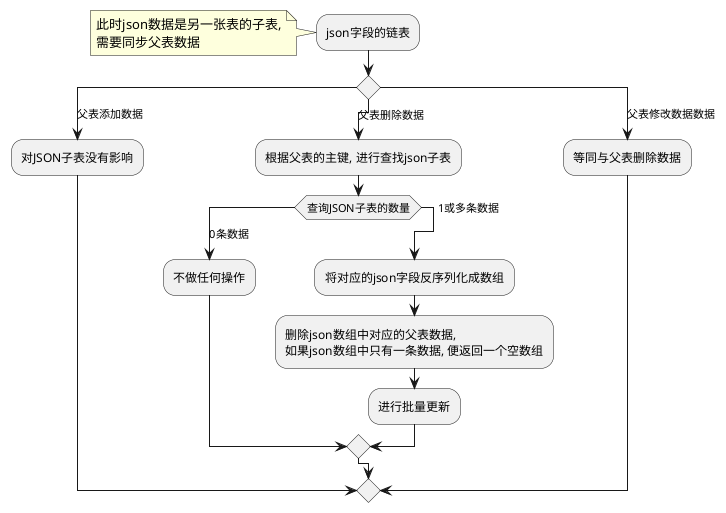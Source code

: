 @startuml
:json字段的链表;
note: 此时json数据是另一张表的子表,\n需要同步父表数据
switch ()
case (父表添加数据)
:对JSON子表没有影响;
case (父表删除数据)
:根据父表的主键, 进行查找json子表;
switch (查询JSON子表的数量)
case (0条数据)
:不做任何操作;
case (1或多条数据)
:将对应的json字段反序列化成数组;
:删除json数组中对应的父表数据,\n如果json数组中只有一条数据, 便返回一个空数组;
:进行批量更新;
endswitch
case (父表修改数据数据)
:等同与父表删除数据;
endswitch
@enduml
